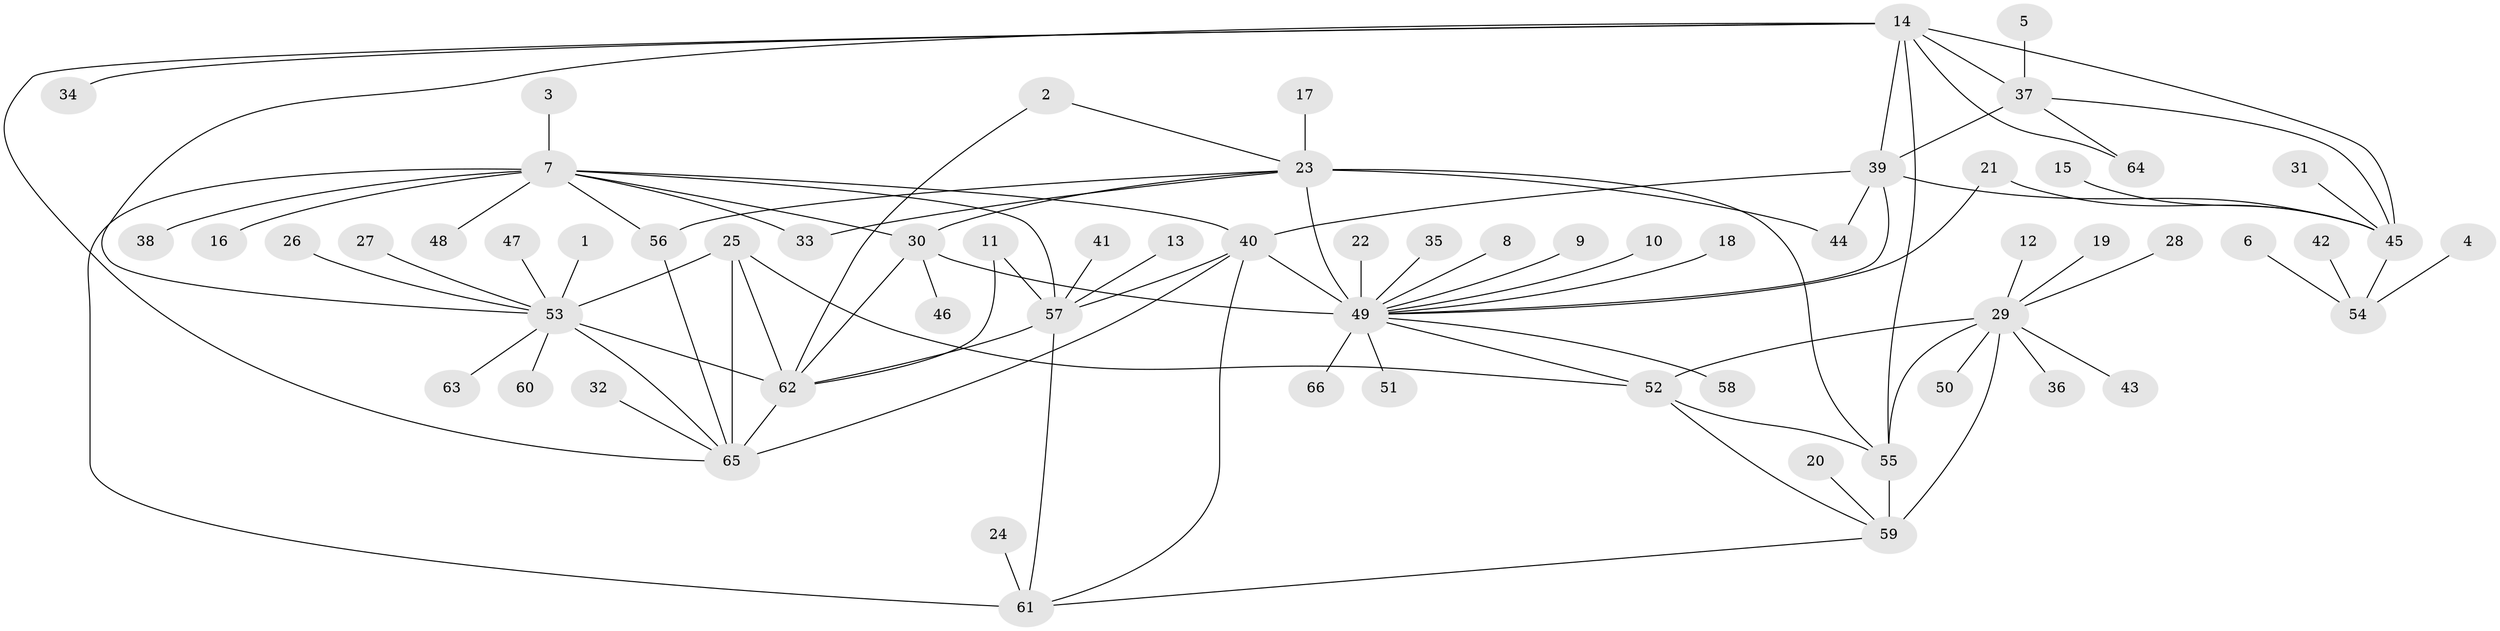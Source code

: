 // original degree distribution, {11: 0.030303030303030304, 8: 0.07575757575757576, 7: 0.015151515151515152, 10: 0.022727272727272728, 6: 0.045454545454545456, 9: 0.030303030303030304, 14: 0.015151515151515152, 3: 0.045454545454545456, 1: 0.5909090909090909, 2: 0.12878787878787878}
// Generated by graph-tools (version 1.1) at 2025/37/03/04/25 23:37:32]
// undirected, 66 vertices, 96 edges
graph export_dot {
  node [color=gray90,style=filled];
  1;
  2;
  3;
  4;
  5;
  6;
  7;
  8;
  9;
  10;
  11;
  12;
  13;
  14;
  15;
  16;
  17;
  18;
  19;
  20;
  21;
  22;
  23;
  24;
  25;
  26;
  27;
  28;
  29;
  30;
  31;
  32;
  33;
  34;
  35;
  36;
  37;
  38;
  39;
  40;
  41;
  42;
  43;
  44;
  45;
  46;
  47;
  48;
  49;
  50;
  51;
  52;
  53;
  54;
  55;
  56;
  57;
  58;
  59;
  60;
  61;
  62;
  63;
  64;
  65;
  66;
  1 -- 53 [weight=1.0];
  2 -- 23 [weight=1.0];
  2 -- 62 [weight=1.0];
  3 -- 7 [weight=1.0];
  4 -- 54 [weight=1.0];
  5 -- 37 [weight=1.0];
  6 -- 54 [weight=1.0];
  7 -- 16 [weight=1.0];
  7 -- 30 [weight=1.0];
  7 -- 33 [weight=1.0];
  7 -- 38 [weight=1.0];
  7 -- 40 [weight=2.0];
  7 -- 48 [weight=1.0];
  7 -- 56 [weight=1.0];
  7 -- 57 [weight=2.0];
  7 -- 61 [weight=4.0];
  8 -- 49 [weight=1.0];
  9 -- 49 [weight=1.0];
  10 -- 49 [weight=1.0];
  11 -- 57 [weight=1.0];
  11 -- 62 [weight=1.0];
  12 -- 29 [weight=1.0];
  13 -- 57 [weight=1.0];
  14 -- 34 [weight=1.0];
  14 -- 37 [weight=2.0];
  14 -- 39 [weight=2.0];
  14 -- 45 [weight=1.0];
  14 -- 53 [weight=1.0];
  14 -- 55 [weight=1.0];
  14 -- 64 [weight=1.0];
  14 -- 65 [weight=1.0];
  15 -- 45 [weight=1.0];
  17 -- 23 [weight=1.0];
  18 -- 49 [weight=1.0];
  19 -- 29 [weight=1.0];
  20 -- 59 [weight=1.0];
  21 -- 45 [weight=1.0];
  21 -- 49 [weight=1.0];
  22 -- 49 [weight=1.0];
  23 -- 30 [weight=1.0];
  23 -- 33 [weight=1.0];
  23 -- 44 [weight=1.0];
  23 -- 49 [weight=4.0];
  23 -- 55 [weight=1.0];
  23 -- 56 [weight=1.0];
  24 -- 61 [weight=1.0];
  25 -- 52 [weight=1.0];
  25 -- 53 [weight=1.0];
  25 -- 62 [weight=1.0];
  25 -- 65 [weight=3.0];
  26 -- 53 [weight=1.0];
  27 -- 53 [weight=1.0];
  28 -- 29 [weight=1.0];
  29 -- 36 [weight=1.0];
  29 -- 43 [weight=1.0];
  29 -- 50 [weight=1.0];
  29 -- 52 [weight=3.0];
  29 -- 55 [weight=3.0];
  29 -- 59 [weight=3.0];
  30 -- 46 [weight=1.0];
  30 -- 49 [weight=4.0];
  30 -- 62 [weight=1.0];
  31 -- 45 [weight=1.0];
  32 -- 65 [weight=1.0];
  35 -- 49 [weight=1.0];
  37 -- 39 [weight=4.0];
  37 -- 45 [weight=2.0];
  37 -- 64 [weight=1.0];
  39 -- 40 [weight=1.0];
  39 -- 44 [weight=1.0];
  39 -- 45 [weight=2.0];
  39 -- 49 [weight=1.0];
  40 -- 49 [weight=1.0];
  40 -- 57 [weight=1.0];
  40 -- 61 [weight=2.0];
  40 -- 65 [weight=1.0];
  41 -- 57 [weight=1.0];
  42 -- 54 [weight=1.0];
  45 -- 54 [weight=1.0];
  47 -- 53 [weight=1.0];
  49 -- 51 [weight=1.0];
  49 -- 52 [weight=1.0];
  49 -- 58 [weight=1.0];
  49 -- 66 [weight=1.0];
  52 -- 55 [weight=1.0];
  52 -- 59 [weight=1.0];
  53 -- 60 [weight=1.0];
  53 -- 62 [weight=1.0];
  53 -- 63 [weight=1.0];
  53 -- 65 [weight=3.0];
  55 -- 59 [weight=1.0];
  56 -- 65 [weight=1.0];
  57 -- 61 [weight=2.0];
  57 -- 62 [weight=1.0];
  59 -- 61 [weight=1.0];
  62 -- 65 [weight=3.0];
}
